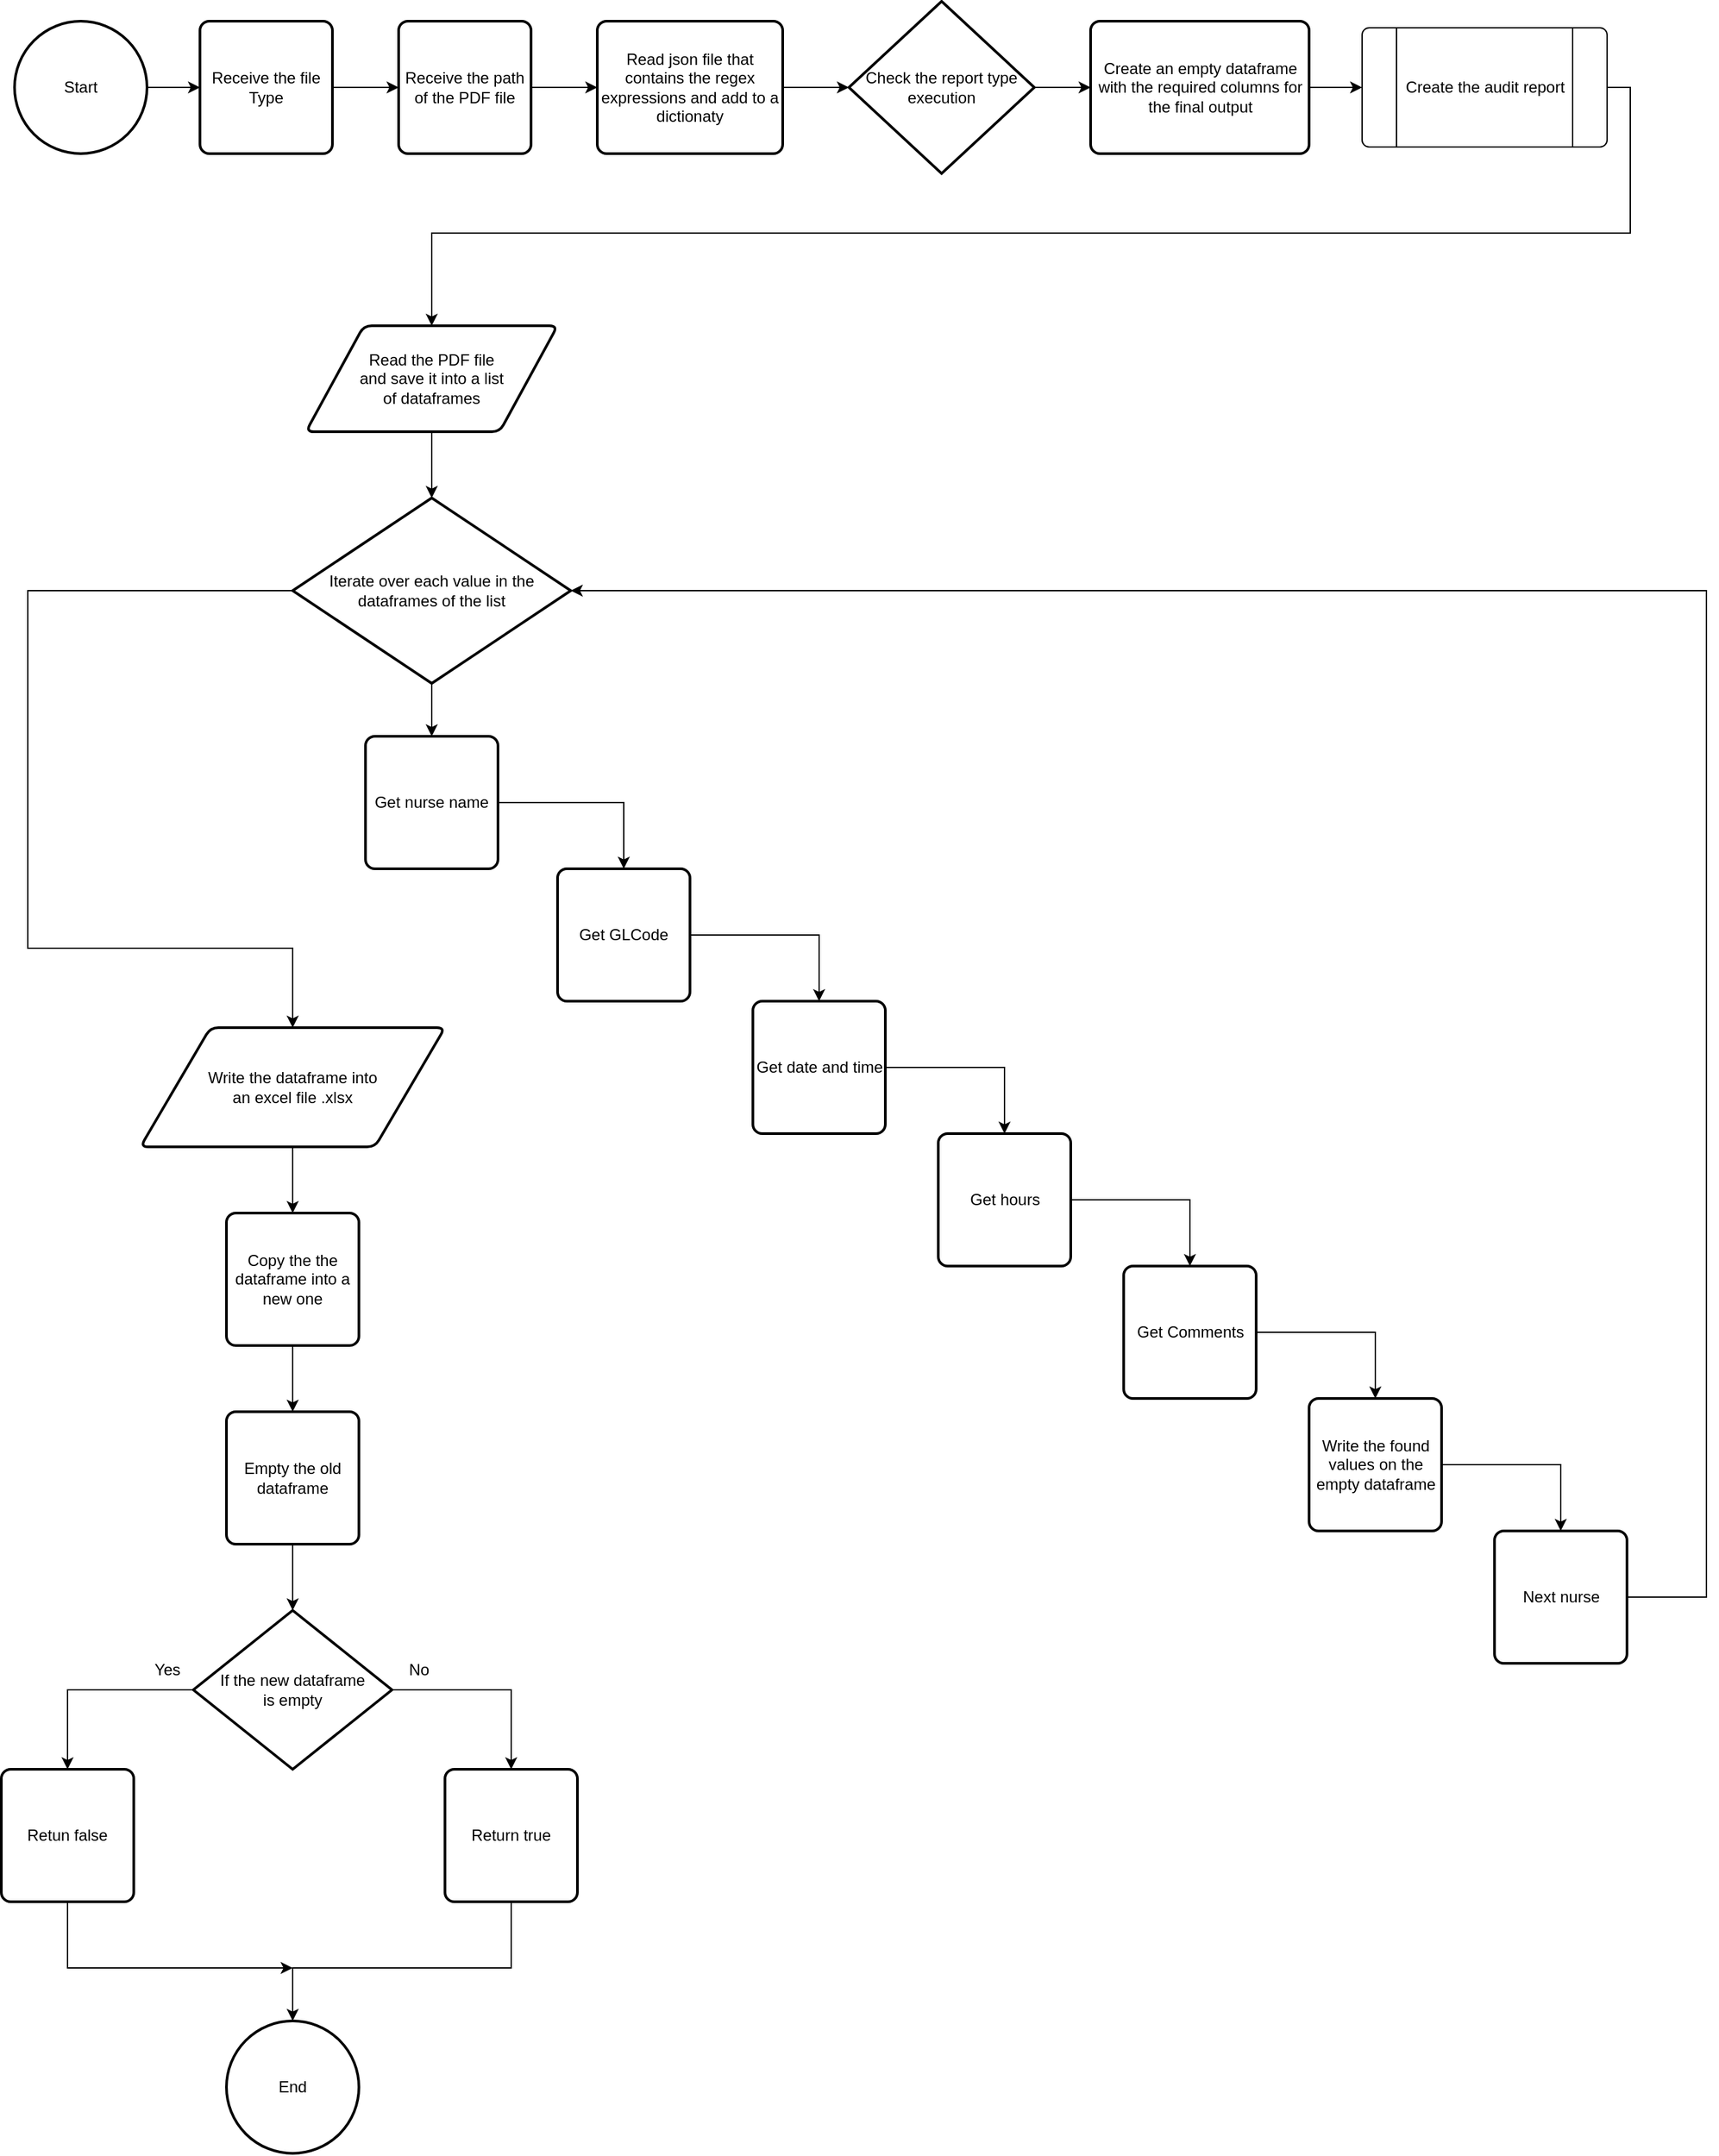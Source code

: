 <mxfile version="20.8.18" type="device"><diagram id="MbqI5-IRlnOvH__3u4pz" name="Page-1"><mxGraphModel dx="2284" dy="1896" grid="1" gridSize="10" guides="1" tooltips="1" connect="1" arrows="1" fold="1" page="1" pageScale="1" pageWidth="850" pageHeight="1100" math="0" shadow="0"><root><mxCell id="0"/><mxCell id="1" parent="0"/><mxCell id="vCw3jNU4TFHvrRfUDfG0-2" style="edgeStyle=orthogonalEdgeStyle;rounded=0;orthogonalLoop=1;jettySize=auto;html=1;entryX=0;entryY=0.5;entryDx=0;entryDy=0;" edge="1" parent="1" source="Trutyyl5nU7TCEJcGo6H-4" target="vCw3jNU4TFHvrRfUDfG0-1"><mxGeometry relative="1" as="geometry"><mxPoint x="20" y="-70" as="targetPoint"/></mxGeometry></mxCell><mxCell id="Trutyyl5nU7TCEJcGo6H-4" value="Start" style="strokeWidth=2;html=1;shape=mxgraph.flowchart.start_2;whiteSpace=wrap;" parent="1" vertex="1"><mxGeometry x="-80" y="-120" width="100" height="100" as="geometry"/></mxCell><mxCell id="vCw3jNU4TFHvrRfUDfG0-8" value="" style="edgeStyle=orthogonalEdgeStyle;rounded=0;orthogonalLoop=1;jettySize=auto;html=1;" edge="1" parent="1" source="Trutyyl5nU7TCEJcGo6H-5" target="vCw3jNU4TFHvrRfUDfG0-7"><mxGeometry relative="1" as="geometry"/></mxCell><mxCell id="Trutyyl5nU7TCEJcGo6H-5" value="Read json file that contains the regex expressions and add to a dictionaty" style="rounded=1;whiteSpace=wrap;html=1;absoluteArcSize=1;arcSize=14;strokeWidth=2;" parent="1" vertex="1"><mxGeometry x="360" y="-120" width="140" height="100" as="geometry"/></mxCell><mxCell id="Trutyyl5nU7TCEJcGo6H-13" value="" style="edgeStyle=orthogonalEdgeStyle;rounded=0;orthogonalLoop=1;jettySize=auto;html=1;" parent="1" source="Trutyyl5nU7TCEJcGo6H-7" target="Trutyyl5nU7TCEJcGo6H-12" edge="1"><mxGeometry relative="1" as="geometry"/></mxCell><mxCell id="Trutyyl5nU7TCEJcGo6H-7" value="Create an empty dataframe with the required columns for the final output" style="rounded=1;whiteSpace=wrap;html=1;absoluteArcSize=1;arcSize=14;strokeWidth=2;" parent="1" vertex="1"><mxGeometry x="732.5" y="-120" width="165" height="100" as="geometry"/></mxCell><mxCell id="Trutyyl5nU7TCEJcGo6H-11" value="" style="edgeStyle=orthogonalEdgeStyle;rounded=0;orthogonalLoop=1;jettySize=auto;html=1;" parent="1" source="Trutyyl5nU7TCEJcGo6H-9" target="Trutyyl5nU7TCEJcGo6H-5" edge="1"><mxGeometry relative="1" as="geometry"/></mxCell><mxCell id="Trutyyl5nU7TCEJcGo6H-9" value="Receive the path of the PDF file" style="rounded=1;whiteSpace=wrap;html=1;absoluteArcSize=1;arcSize=14;strokeWidth=2;" parent="1" vertex="1"><mxGeometry x="210" y="-120" width="100" height="100" as="geometry"/></mxCell><mxCell id="Trutyyl5nU7TCEJcGo6H-56" style="edgeStyle=orthogonalEdgeStyle;rounded=0;orthogonalLoop=1;jettySize=auto;html=1;entryX=0.5;entryY=0;entryDx=0;entryDy=0;exitX=1;exitY=0.5;exitDx=0;exitDy=0;" parent="1" source="Trutyyl5nU7TCEJcGo6H-12" target="Trutyyl5nU7TCEJcGo6H-15" edge="1"><mxGeometry relative="1" as="geometry"><Array as="points"><mxPoint x="1140" y="-70"/><mxPoint x="1140" y="40"/><mxPoint x="235" y="40"/></Array></mxGeometry></mxCell><mxCell id="Trutyyl5nU7TCEJcGo6H-12" value="" style="verticalLabelPosition=bottom;verticalAlign=top;html=1;shape=process;whiteSpace=wrap;rounded=1;size=0.14;arcSize=6;" parent="1" vertex="1"><mxGeometry x="937.5" y="-115" width="185" height="90" as="geometry"/></mxCell><mxCell id="Trutyyl5nU7TCEJcGo6H-14" value="Create the audit report" style="text;html=1;align=center;verticalAlign=middle;resizable=0;points=[];autosize=1;strokeColor=none;fillColor=none;" parent="1" vertex="1"><mxGeometry x="960" y="-85" width="140" height="30" as="geometry"/></mxCell><mxCell id="Trutyyl5nU7TCEJcGo6H-54" style="edgeStyle=orthogonalEdgeStyle;rounded=0;orthogonalLoop=1;jettySize=auto;html=1;entryX=0.5;entryY=0;entryDx=0;entryDy=0;entryPerimeter=0;" parent="1" source="Trutyyl5nU7TCEJcGo6H-15" target="Trutyyl5nU7TCEJcGo6H-17" edge="1"><mxGeometry relative="1" as="geometry"/></mxCell><mxCell id="Trutyyl5nU7TCEJcGo6H-15" value="Read the PDF file &lt;br&gt;and save it into a list &lt;br&gt;of dataframes" style="shape=parallelogram;html=1;strokeWidth=2;perimeter=parallelogramPerimeter;whiteSpace=wrap;rounded=1;arcSize=12;size=0.23;" parent="1" vertex="1"><mxGeometry x="140" y="110" width="190" height="80" as="geometry"/></mxCell><mxCell id="Trutyyl5nU7TCEJcGo6H-26" value="" style="edgeStyle=orthogonalEdgeStyle;rounded=0;orthogonalLoop=1;jettySize=auto;html=1;" parent="1" source="Trutyyl5nU7TCEJcGo6H-17" target="Trutyyl5nU7TCEJcGo6H-19" edge="1"><mxGeometry relative="1" as="geometry"/></mxCell><mxCell id="Trutyyl5nU7TCEJcGo6H-55" style="edgeStyle=orthogonalEdgeStyle;rounded=0;orthogonalLoop=1;jettySize=auto;html=1;entryX=0.5;entryY=0;entryDx=0;entryDy=0;" parent="1" source="Trutyyl5nU7TCEJcGo6H-17" target="Trutyyl5nU7TCEJcGo6H-36" edge="1"><mxGeometry relative="1" as="geometry"><Array as="points"><mxPoint x="-70" y="310"/><mxPoint x="-70" y="580"/><mxPoint x="130" y="580"/></Array></mxGeometry></mxCell><mxCell id="Trutyyl5nU7TCEJcGo6H-17" value="Iterate over each value in the dataframes of the list" style="strokeWidth=2;html=1;shape=mxgraph.flowchart.decision;whiteSpace=wrap;" parent="1" vertex="1"><mxGeometry x="130" y="240" width="210" height="140" as="geometry"/></mxCell><mxCell id="Trutyyl5nU7TCEJcGo6H-27" style="edgeStyle=orthogonalEdgeStyle;rounded=0;orthogonalLoop=1;jettySize=auto;html=1;entryX=0.5;entryY=0;entryDx=0;entryDy=0;" parent="1" source="Trutyyl5nU7TCEJcGo6H-19" target="Trutyyl5nU7TCEJcGo6H-20" edge="1"><mxGeometry relative="1" as="geometry"/></mxCell><mxCell id="Trutyyl5nU7TCEJcGo6H-19" value="Get nurse name" style="rounded=1;whiteSpace=wrap;html=1;absoluteArcSize=1;arcSize=14;strokeWidth=2;" parent="1" vertex="1"><mxGeometry x="185" y="420" width="100" height="100" as="geometry"/></mxCell><mxCell id="Trutyyl5nU7TCEJcGo6H-28" style="edgeStyle=orthogonalEdgeStyle;rounded=0;orthogonalLoop=1;jettySize=auto;html=1;entryX=0.5;entryY=0;entryDx=0;entryDy=0;" parent="1" source="Trutyyl5nU7TCEJcGo6H-20" target="Trutyyl5nU7TCEJcGo6H-21" edge="1"><mxGeometry relative="1" as="geometry"/></mxCell><mxCell id="Trutyyl5nU7TCEJcGo6H-20" value="Get GLCode" style="rounded=1;whiteSpace=wrap;html=1;absoluteArcSize=1;arcSize=14;strokeWidth=2;" parent="1" vertex="1"><mxGeometry x="330" y="520" width="100" height="100" as="geometry"/></mxCell><mxCell id="Trutyyl5nU7TCEJcGo6H-29" style="edgeStyle=orthogonalEdgeStyle;rounded=0;orthogonalLoop=1;jettySize=auto;html=1;entryX=0.5;entryY=0;entryDx=0;entryDy=0;" parent="1" source="Trutyyl5nU7TCEJcGo6H-21" target="Trutyyl5nU7TCEJcGo6H-22" edge="1"><mxGeometry relative="1" as="geometry"/></mxCell><mxCell id="Trutyyl5nU7TCEJcGo6H-21" value="Get date and time" style="rounded=1;whiteSpace=wrap;html=1;absoluteArcSize=1;arcSize=14;strokeWidth=2;" parent="1" vertex="1"><mxGeometry x="477.5" y="620" width="100" height="100" as="geometry"/></mxCell><mxCell id="Trutyyl5nU7TCEJcGo6H-30" style="edgeStyle=orthogonalEdgeStyle;rounded=0;orthogonalLoop=1;jettySize=auto;html=1;entryX=0.5;entryY=0;entryDx=0;entryDy=0;" parent="1" source="Trutyyl5nU7TCEJcGo6H-22" target="Trutyyl5nU7TCEJcGo6H-23" edge="1"><mxGeometry relative="1" as="geometry"/></mxCell><mxCell id="Trutyyl5nU7TCEJcGo6H-22" value="Get hours" style="rounded=1;whiteSpace=wrap;html=1;absoluteArcSize=1;arcSize=14;strokeWidth=2;" parent="1" vertex="1"><mxGeometry x="617.5" y="720" width="100" height="100" as="geometry"/></mxCell><mxCell id="Trutyyl5nU7TCEJcGo6H-31" style="edgeStyle=orthogonalEdgeStyle;rounded=0;orthogonalLoop=1;jettySize=auto;html=1;entryX=0.5;entryY=0;entryDx=0;entryDy=0;" parent="1" source="Trutyyl5nU7TCEJcGo6H-23" target="Trutyyl5nU7TCEJcGo6H-24" edge="1"><mxGeometry relative="1" as="geometry"/></mxCell><mxCell id="Trutyyl5nU7TCEJcGo6H-23" value="Get Comments" style="rounded=1;whiteSpace=wrap;html=1;absoluteArcSize=1;arcSize=14;strokeWidth=2;" parent="1" vertex="1"><mxGeometry x="757.5" y="820" width="100" height="100" as="geometry"/></mxCell><mxCell id="Trutyyl5nU7TCEJcGo6H-52" style="edgeStyle=orthogonalEdgeStyle;rounded=0;orthogonalLoop=1;jettySize=auto;html=1;entryX=0.5;entryY=0;entryDx=0;entryDy=0;" parent="1" source="Trutyyl5nU7TCEJcGo6H-24" target="Trutyyl5nU7TCEJcGo6H-51" edge="1"><mxGeometry relative="1" as="geometry"/></mxCell><mxCell id="Trutyyl5nU7TCEJcGo6H-24" value="Write the found values on the empty dataframe" style="rounded=1;whiteSpace=wrap;html=1;absoluteArcSize=1;arcSize=14;strokeWidth=2;" parent="1" vertex="1"><mxGeometry x="897.5" y="920" width="100" height="100" as="geometry"/></mxCell><mxCell id="Trutyyl5nU7TCEJcGo6H-35" value="" style="edgeStyle=orthogonalEdgeStyle;rounded=0;orthogonalLoop=1;jettySize=auto;html=1;exitX=0.5;exitY=1;exitDx=0;exitDy=0;" parent="1" source="Trutyyl5nU7TCEJcGo6H-36" target="Trutyyl5nU7TCEJcGo6H-34" edge="1"><mxGeometry relative="1" as="geometry"><mxPoint x="130" y="740" as="sourcePoint"/></mxGeometry></mxCell><mxCell id="Trutyyl5nU7TCEJcGo6H-58" value="" style="edgeStyle=orthogonalEdgeStyle;rounded=0;orthogonalLoop=1;jettySize=auto;html=1;" parent="1" source="Trutyyl5nU7TCEJcGo6H-34" target="Trutyyl5nU7TCEJcGo6H-57" edge="1"><mxGeometry relative="1" as="geometry"/></mxCell><mxCell id="Trutyyl5nU7TCEJcGo6H-34" value="Copy the the dataframe into a new one" style="rounded=1;whiteSpace=wrap;html=1;absoluteArcSize=1;arcSize=14;strokeWidth=2;" parent="1" vertex="1"><mxGeometry x="80" y="780" width="100" height="100" as="geometry"/></mxCell><mxCell id="Trutyyl5nU7TCEJcGo6H-36" value="Write the dataframe into &lt;br&gt;an excel file .xlsx" style="shape=parallelogram;html=1;strokeWidth=2;perimeter=parallelogramPerimeter;whiteSpace=wrap;rounded=1;arcSize=12;size=0.23;" parent="1" vertex="1"><mxGeometry x="15" y="640" width="230" height="90" as="geometry"/></mxCell><mxCell id="Trutyyl5nU7TCEJcGo6H-44" style="edgeStyle=orthogonalEdgeStyle;rounded=0;orthogonalLoop=1;jettySize=auto;html=1;entryX=0.5;entryY=0;entryDx=0;entryDy=0;" parent="1" source="Trutyyl5nU7TCEJcGo6H-37" target="Trutyyl5nU7TCEJcGo6H-39" edge="1"><mxGeometry relative="1" as="geometry"/></mxCell><mxCell id="Trutyyl5nU7TCEJcGo6H-45" style="edgeStyle=orthogonalEdgeStyle;rounded=0;orthogonalLoop=1;jettySize=auto;html=1;entryX=0.5;entryY=0;entryDx=0;entryDy=0;" parent="1" source="Trutyyl5nU7TCEJcGo6H-37" target="Trutyyl5nU7TCEJcGo6H-40" edge="1"><mxGeometry relative="1" as="geometry"/></mxCell><mxCell id="Trutyyl5nU7TCEJcGo6H-37" value="If the new dataframe &lt;br&gt;is empty" style="strokeWidth=2;html=1;shape=mxgraph.flowchart.decision;whiteSpace=wrap;" parent="1" vertex="1"><mxGeometry x="55" y="1080" width="150" height="120" as="geometry"/></mxCell><mxCell id="Trutyyl5nU7TCEJcGo6H-43" style="edgeStyle=orthogonalEdgeStyle;rounded=0;orthogonalLoop=1;jettySize=auto;html=1;" parent="1" source="Trutyyl5nU7TCEJcGo6H-39" edge="1"><mxGeometry relative="1" as="geometry"><mxPoint x="130" y="1350" as="targetPoint"/><Array as="points"><mxPoint x="-40" y="1350"/></Array></mxGeometry></mxCell><mxCell id="Trutyyl5nU7TCEJcGo6H-39" value="Retun false" style="rounded=1;whiteSpace=wrap;html=1;absoluteArcSize=1;arcSize=14;strokeWidth=2;" parent="1" vertex="1"><mxGeometry x="-90" y="1200" width="100" height="100" as="geometry"/></mxCell><mxCell id="Trutyyl5nU7TCEJcGo6H-42" style="edgeStyle=orthogonalEdgeStyle;rounded=0;orthogonalLoop=1;jettySize=auto;html=1;entryX=0.5;entryY=0;entryDx=0;entryDy=0;entryPerimeter=0;" parent="1" source="Trutyyl5nU7TCEJcGo6H-40" target="Trutyyl5nU7TCEJcGo6H-41" edge="1"><mxGeometry relative="1" as="geometry"><Array as="points"><mxPoint x="295" y="1350"/><mxPoint x="130" y="1350"/></Array></mxGeometry></mxCell><mxCell id="Trutyyl5nU7TCEJcGo6H-40" value="Return true" style="rounded=1;whiteSpace=wrap;html=1;absoluteArcSize=1;arcSize=14;strokeWidth=2;" parent="1" vertex="1"><mxGeometry x="245" y="1200" width="100" height="100" as="geometry"/></mxCell><mxCell id="Trutyyl5nU7TCEJcGo6H-41" value="End" style="strokeWidth=2;html=1;shape=mxgraph.flowchart.start_2;whiteSpace=wrap;" parent="1" vertex="1"><mxGeometry x="80" y="1390" width="100" height="100" as="geometry"/></mxCell><mxCell id="Trutyyl5nU7TCEJcGo6H-46" value="No" style="text;html=1;align=center;verticalAlign=middle;resizable=0;points=[];autosize=1;strokeColor=none;fillColor=none;" parent="1" vertex="1"><mxGeometry x="205" y="1110" width="40" height="30" as="geometry"/></mxCell><mxCell id="Trutyyl5nU7TCEJcGo6H-47" value="Yes" style="text;html=1;align=center;verticalAlign=middle;resizable=0;points=[];autosize=1;strokeColor=none;fillColor=none;" parent="1" vertex="1"><mxGeometry x="15" y="1110" width="40" height="30" as="geometry"/></mxCell><mxCell id="Trutyyl5nU7TCEJcGo6H-53" style="edgeStyle=orthogonalEdgeStyle;rounded=0;orthogonalLoop=1;jettySize=auto;html=1;entryX=1;entryY=0.5;entryDx=0;entryDy=0;entryPerimeter=0;" parent="1" source="Trutyyl5nU7TCEJcGo6H-51" target="Trutyyl5nU7TCEJcGo6H-17" edge="1"><mxGeometry relative="1" as="geometry"><mxPoint x="347.5" y="310" as="targetPoint"/><Array as="points"><mxPoint x="1197.5" y="1070"/><mxPoint x="1197.5" y="310"/></Array></mxGeometry></mxCell><mxCell id="Trutyyl5nU7TCEJcGo6H-51" value="Next nurse" style="rounded=1;whiteSpace=wrap;html=1;absoluteArcSize=1;arcSize=14;strokeWidth=2;" parent="1" vertex="1"><mxGeometry x="1037.5" y="1020" width="100" height="100" as="geometry"/></mxCell><mxCell id="Trutyyl5nU7TCEJcGo6H-59" value="" style="edgeStyle=orthogonalEdgeStyle;rounded=0;orthogonalLoop=1;jettySize=auto;html=1;" parent="1" source="Trutyyl5nU7TCEJcGo6H-57" target="Trutyyl5nU7TCEJcGo6H-37" edge="1"><mxGeometry relative="1" as="geometry"/></mxCell><mxCell id="Trutyyl5nU7TCEJcGo6H-57" value="Empty the old dataframe" style="rounded=1;whiteSpace=wrap;html=1;absoluteArcSize=1;arcSize=14;strokeWidth=2;" parent="1" vertex="1"><mxGeometry x="80" y="930" width="100" height="100" as="geometry"/></mxCell><mxCell id="vCw3jNU4TFHvrRfUDfG0-3" style="edgeStyle=orthogonalEdgeStyle;rounded=0;orthogonalLoop=1;jettySize=auto;html=1;entryX=0;entryY=0.5;entryDx=0;entryDy=0;" edge="1" parent="1" source="vCw3jNU4TFHvrRfUDfG0-1" target="Trutyyl5nU7TCEJcGo6H-9"><mxGeometry relative="1" as="geometry"/></mxCell><mxCell id="vCw3jNU4TFHvrRfUDfG0-1" value="Receive the file Type" style="rounded=1;whiteSpace=wrap;html=1;absoluteArcSize=1;arcSize=14;strokeWidth=2;" vertex="1" parent="1"><mxGeometry x="60" y="-120" width="100" height="100" as="geometry"/></mxCell><mxCell id="vCw3jNU4TFHvrRfUDfG0-9" value="" style="edgeStyle=orthogonalEdgeStyle;rounded=0;orthogonalLoop=1;jettySize=auto;html=1;" edge="1" parent="1" source="vCw3jNU4TFHvrRfUDfG0-7" target="Trutyyl5nU7TCEJcGo6H-7"><mxGeometry relative="1" as="geometry"/></mxCell><mxCell id="vCw3jNU4TFHvrRfUDfG0-7" value="Check the report type execution" style="strokeWidth=2;html=1;shape=mxgraph.flowchart.decision;whiteSpace=wrap;" vertex="1" parent="1"><mxGeometry x="550" y="-135" width="140" height="130" as="geometry"/></mxCell></root></mxGraphModel></diagram></mxfile>